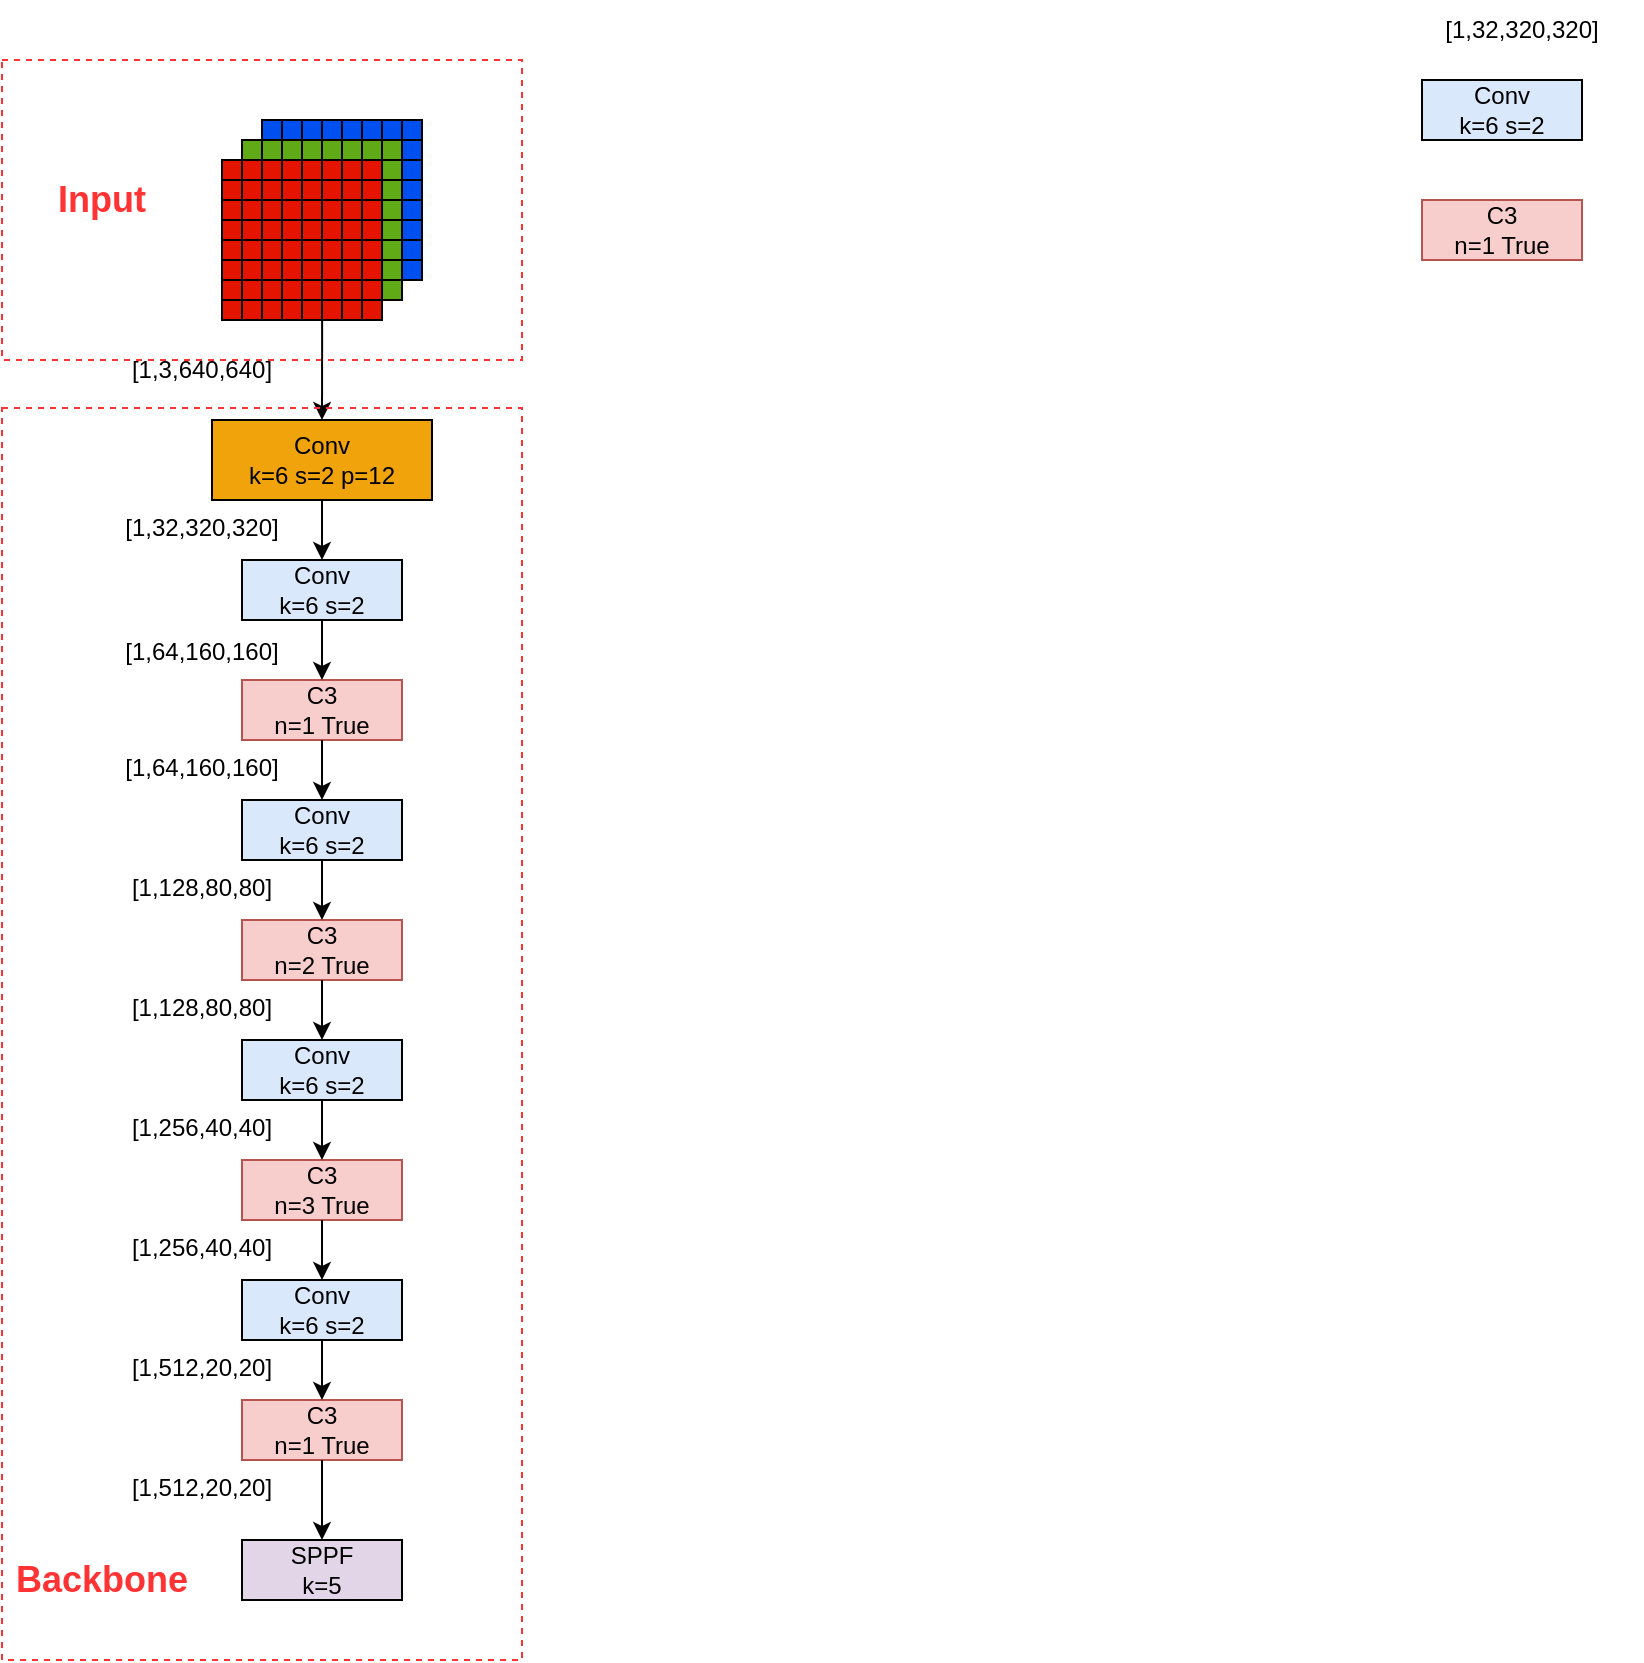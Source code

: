 <mxfile version="21.3.2" type="github">
  <diagram name="第 1 页" id="SH6x_qg_fAGoBkCHi8Yl">
    <mxGraphModel dx="1099" dy="1786" grid="1" gridSize="10" guides="1" tooltips="1" connect="1" arrows="1" fold="1" page="1" pageScale="1" pageWidth="827" pageHeight="1169" math="0" shadow="0">
      <root>
        <mxCell id="0" />
        <mxCell id="1" parent="0" />
        <mxCell id="a3atGfo6N1oq-sw34cXM-62" value="" style="rounded=0;whiteSpace=wrap;html=1;fillColor=none;dashed=1;strokeColor=#FF3333;" vertex="1" parent="1">
          <mxGeometry x="30" y="20" width="260" height="150" as="geometry" />
        </mxCell>
        <mxCell id="a3atGfo6N1oq-sw34cXM-53" value="" style="group" vertex="1" connectable="0" parent="1">
          <mxGeometry x="140" y="50" width="100" height="120" as="geometry" />
        </mxCell>
        <mxCell id="a3atGfo6N1oq-sw34cXM-40" value="" style="whiteSpace=wrap;html=1;aspect=fixed;labelBorderColor=default;fillColor=#0050ef;fontColor=#ffffff;strokeColor=#001DBC;container=0;" vertex="1" parent="a3atGfo6N1oq-sw34cXM-53">
          <mxGeometry x="20" width="80" height="80" as="geometry" />
        </mxCell>
        <mxCell id="a3atGfo6N1oq-sw34cXM-33" value="" style="shape=partialRectangle;whiteSpace=wrap;html=1;top=0;bottom=0;fillColor=none;container=0;" vertex="1" parent="a3atGfo6N1oq-sw34cXM-53">
          <mxGeometry x="80" width="10" height="80" as="geometry" />
        </mxCell>
        <mxCell id="a3atGfo6N1oq-sw34cXM-34" value="" style="shape=partialRectangle;whiteSpace=wrap;html=1;right=0;top=0;bottom=0;fillColor=none;routingCenterX=-0.5;rotation=90;container=0;" vertex="1" parent="a3atGfo6N1oq-sw34cXM-53">
          <mxGeometry x="50" y="10" width="20" height="80" as="geometry" />
        </mxCell>
        <mxCell id="a3atGfo6N1oq-sw34cXM-35" value="" style="shape=partialRectangle;whiteSpace=wrap;html=1;right=0;top=0;bottom=0;fillColor=none;routingCenterX=-0.5;rotation=90;container=0;" vertex="1" parent="a3atGfo6N1oq-sw34cXM-53">
          <mxGeometry x="50" y="-10" width="20" height="80" as="geometry" />
        </mxCell>
        <mxCell id="a3atGfo6N1oq-sw34cXM-36" value="" style="shape=partialRectangle;whiteSpace=wrap;html=1;right=0;top=0;bottom=0;fillColor=none;routingCenterX=-0.5;rotation=90;container=0;" vertex="1" parent="a3atGfo6N1oq-sw34cXM-53">
          <mxGeometry x="50" y="-20" width="20" height="80" as="geometry" />
        </mxCell>
        <mxCell id="a3atGfo6N1oq-sw34cXM-37" value="" style="shape=partialRectangle;whiteSpace=wrap;html=1;top=0;bottom=0;fillColor=none;container=0;" vertex="1" parent="a3atGfo6N1oq-sw34cXM-53">
          <mxGeometry x="90" width="10" height="80" as="geometry" />
        </mxCell>
        <mxCell id="a3atGfo6N1oq-sw34cXM-38" value="" style="shape=partialRectangle;whiteSpace=wrap;html=1;right=0;top=0;bottom=0;fillColor=none;routingCenterX=-0.5;rotation=90;container=0;" vertex="1" parent="a3atGfo6N1oq-sw34cXM-53">
          <mxGeometry x="50" width="20" height="80" as="geometry" />
        </mxCell>
        <mxCell id="a3atGfo6N1oq-sw34cXM-39" value="" style="shape=partialRectangle;whiteSpace=wrap;html=1;right=0;top=0;bottom=0;fillColor=none;routingCenterX=-0.5;rotation=90;container=0;" vertex="1" parent="a3atGfo6N1oq-sw34cXM-53">
          <mxGeometry x="50" y="-30" width="20" height="80" as="geometry" />
        </mxCell>
        <mxCell id="a3atGfo6N1oq-sw34cXM-41" value="" style="shape=partialRectangle;whiteSpace=wrap;html=1;top=0;bottom=0;fillColor=none;container=0;" vertex="1" parent="a3atGfo6N1oq-sw34cXM-53">
          <mxGeometry x="20" width="10" height="80" as="geometry" />
        </mxCell>
        <mxCell id="a3atGfo6N1oq-sw34cXM-42" value="" style="shape=partialRectangle;whiteSpace=wrap;html=1;right=0;top=0;bottom=0;fillColor=none;routingCenterX=-0.5;rotation=90;container=0;" vertex="1" parent="a3atGfo6N1oq-sw34cXM-53">
          <mxGeometry x="50" y="40" width="20" height="80" as="geometry" />
        </mxCell>
        <mxCell id="a3atGfo6N1oq-sw34cXM-43" value="" style="shape=partialRectangle;whiteSpace=wrap;html=1;top=0;bottom=0;fillColor=none;container=0;" vertex="1" parent="a3atGfo6N1oq-sw34cXM-53">
          <mxGeometry x="40" width="10" height="80" as="geometry" />
        </mxCell>
        <mxCell id="a3atGfo6N1oq-sw34cXM-44" value="" style="shape=partialRectangle;whiteSpace=wrap;html=1;top=0;bottom=0;fillColor=none;container=0;" vertex="1" parent="a3atGfo6N1oq-sw34cXM-53">
          <mxGeometry x="60" width="10" height="80" as="geometry" />
        </mxCell>
        <mxCell id="a3atGfo6N1oq-sw34cXM-45" value="" style="shape=partialRectangle;whiteSpace=wrap;html=1;right=0;top=0;bottom=0;fillColor=none;routingCenterX=-0.5;rotation=90;container=0;" vertex="1" parent="a3atGfo6N1oq-sw34cXM-53">
          <mxGeometry x="50" y="50" width="20" height="80" as="geometry" />
        </mxCell>
        <mxCell id="a3atGfo6N1oq-sw34cXM-46" value="" style="shape=partialRectangle;whiteSpace=wrap;html=1;right=0;top=0;bottom=0;fillColor=none;routingCenterX=-0.5;rotation=90;container=0;" vertex="1" parent="a3atGfo6N1oq-sw34cXM-53">
          <mxGeometry x="50" y="30" width="20" height="80" as="geometry" />
        </mxCell>
        <mxCell id="a3atGfo6N1oq-sw34cXM-47" value="" style="shape=partialRectangle;whiteSpace=wrap;html=1;right=0;top=0;bottom=0;fillColor=none;routingCenterX=-0.5;rotation=90;container=0;" vertex="1" parent="a3atGfo6N1oq-sw34cXM-53">
          <mxGeometry x="50" y="20" width="20" height="80" as="geometry" />
        </mxCell>
        <mxCell id="a3atGfo6N1oq-sw34cXM-18" value="" style="whiteSpace=wrap;html=1;aspect=fixed;labelBorderColor=default;fillColor=#60a917;fontColor=#ffffff;strokeColor=#2D7600;container=0;" vertex="1" parent="a3atGfo6N1oq-sw34cXM-53">
          <mxGeometry x="10" y="10" width="80" height="80" as="geometry" />
        </mxCell>
        <mxCell id="a3atGfo6N1oq-sw34cXM-23" value="" style="shape=partialRectangle;whiteSpace=wrap;html=1;top=0;bottom=0;fillColor=none;container=0;" vertex="1" parent="a3atGfo6N1oq-sw34cXM-53">
          <mxGeometry x="70" y="10" width="10" height="80" as="geometry" />
        </mxCell>
        <mxCell id="a3atGfo6N1oq-sw34cXM-28" value="" style="shape=partialRectangle;whiteSpace=wrap;html=1;right=0;top=0;bottom=0;fillColor=none;routingCenterX=-0.5;rotation=90;container=0;" vertex="1" parent="a3atGfo6N1oq-sw34cXM-53">
          <mxGeometry x="40" y="20" width="20" height="80" as="geometry" />
        </mxCell>
        <mxCell id="a3atGfo6N1oq-sw34cXM-30" value="" style="shape=partialRectangle;whiteSpace=wrap;html=1;right=0;top=0;bottom=0;fillColor=none;routingCenterX=-0.5;rotation=90;container=0;" vertex="1" parent="a3atGfo6N1oq-sw34cXM-53">
          <mxGeometry x="40" width="20" height="80" as="geometry" />
        </mxCell>
        <mxCell id="a3atGfo6N1oq-sw34cXM-31" value="" style="shape=partialRectangle;whiteSpace=wrap;html=1;right=0;top=0;bottom=0;fillColor=none;routingCenterX=-0.5;rotation=90;container=0;" vertex="1" parent="a3atGfo6N1oq-sw34cXM-53">
          <mxGeometry x="40" y="-10" width="20" height="80" as="geometry" />
        </mxCell>
        <mxCell id="a3atGfo6N1oq-sw34cXM-24" value="" style="shape=partialRectangle;whiteSpace=wrap;html=1;top=0;bottom=0;fillColor=none;container=0;" vertex="1" parent="a3atGfo6N1oq-sw34cXM-53">
          <mxGeometry x="80" y="10" width="10" height="80" as="geometry" />
        </mxCell>
        <mxCell id="a3atGfo6N1oq-sw34cXM-29" value="" style="shape=partialRectangle;whiteSpace=wrap;html=1;right=0;top=0;bottom=0;fillColor=none;routingCenterX=-0.5;rotation=90;container=0;" vertex="1" parent="a3atGfo6N1oq-sw34cXM-53">
          <mxGeometry x="40" y="10" width="20" height="80" as="geometry" />
        </mxCell>
        <mxCell id="a3atGfo6N1oq-sw34cXM-32" value="" style="shape=partialRectangle;whiteSpace=wrap;html=1;right=0;top=0;bottom=0;fillColor=none;routingCenterX=-0.5;rotation=90;container=0;" vertex="1" parent="a3atGfo6N1oq-sw34cXM-53">
          <mxGeometry x="40" y="-20" width="20" height="80" as="geometry" />
        </mxCell>
        <mxCell id="a3atGfo6N1oq-sw34cXM-19" value="" style="shape=partialRectangle;whiteSpace=wrap;html=1;top=0;bottom=0;fillColor=none;container=0;" vertex="1" parent="a3atGfo6N1oq-sw34cXM-53">
          <mxGeometry x="10" y="10" width="10" height="80" as="geometry" />
        </mxCell>
        <mxCell id="a3atGfo6N1oq-sw34cXM-20" value="" style="shape=partialRectangle;whiteSpace=wrap;html=1;right=0;top=0;bottom=0;fillColor=none;routingCenterX=-0.5;rotation=90;container=0;" vertex="1" parent="a3atGfo6N1oq-sw34cXM-53">
          <mxGeometry x="40" y="50" width="20" height="80" as="geometry" />
        </mxCell>
        <mxCell id="a3atGfo6N1oq-sw34cXM-21" value="" style="shape=partialRectangle;whiteSpace=wrap;html=1;top=0;bottom=0;fillColor=none;container=0;" vertex="1" parent="a3atGfo6N1oq-sw34cXM-53">
          <mxGeometry x="30" y="10" width="10" height="80" as="geometry" />
        </mxCell>
        <mxCell id="a3atGfo6N1oq-sw34cXM-22" value="" style="shape=partialRectangle;whiteSpace=wrap;html=1;top=0;bottom=0;fillColor=none;container=0;" vertex="1" parent="a3atGfo6N1oq-sw34cXM-53">
          <mxGeometry x="50" y="10" width="10" height="80" as="geometry" />
        </mxCell>
        <mxCell id="a3atGfo6N1oq-sw34cXM-25" value="" style="shape=partialRectangle;whiteSpace=wrap;html=1;right=0;top=0;bottom=0;fillColor=none;routingCenterX=-0.5;rotation=90;container=0;" vertex="1" parent="a3atGfo6N1oq-sw34cXM-53">
          <mxGeometry x="40" y="60" width="20" height="80" as="geometry" />
        </mxCell>
        <mxCell id="a3atGfo6N1oq-sw34cXM-26" value="" style="shape=partialRectangle;whiteSpace=wrap;html=1;right=0;top=0;bottom=0;fillColor=none;routingCenterX=-0.5;rotation=90;container=0;" vertex="1" parent="a3atGfo6N1oq-sw34cXM-53">
          <mxGeometry x="40" y="40" width="20" height="80" as="geometry" />
        </mxCell>
        <mxCell id="a3atGfo6N1oq-sw34cXM-27" value="" style="shape=partialRectangle;whiteSpace=wrap;html=1;right=0;top=0;bottom=0;fillColor=none;routingCenterX=-0.5;rotation=90;container=0;" vertex="1" parent="a3atGfo6N1oq-sw34cXM-53">
          <mxGeometry x="40" y="30" width="20" height="80" as="geometry" />
        </mxCell>
        <mxCell id="a3atGfo6N1oq-sw34cXM-1" value="" style="whiteSpace=wrap;html=1;aspect=fixed;labelBorderColor=default;fillColor=#e51400;fontColor=#ffffff;strokeColor=#B20000;container=0;" vertex="1" parent="a3atGfo6N1oq-sw34cXM-53">
          <mxGeometry y="20" width="80" height="80" as="geometry" />
        </mxCell>
        <mxCell id="a3atGfo6N1oq-sw34cXM-2" value="" style="shape=partialRectangle;whiteSpace=wrap;html=1;top=0;bottom=0;fillColor=none;container=0;" vertex="1" parent="a3atGfo6N1oq-sw34cXM-53">
          <mxGeometry y="20" width="10" height="80" as="geometry" />
        </mxCell>
        <mxCell id="a3atGfo6N1oq-sw34cXM-3" value="" style="shape=partialRectangle;whiteSpace=wrap;html=1;right=0;top=0;bottom=0;fillColor=none;routingCenterX=-0.5;rotation=90;container=0;" vertex="1" parent="a3atGfo6N1oq-sw34cXM-53">
          <mxGeometry x="30" y="60" width="20" height="80" as="geometry" />
        </mxCell>
        <mxCell id="a3atGfo6N1oq-sw34cXM-4" value="" style="shape=partialRectangle;whiteSpace=wrap;html=1;top=0;bottom=0;fillColor=none;container=0;" vertex="1" parent="a3atGfo6N1oq-sw34cXM-53">
          <mxGeometry x="20" y="20" width="10" height="80" as="geometry" />
        </mxCell>
        <mxCell id="a3atGfo6N1oq-sw34cXM-5" value="" style="shape=partialRectangle;whiteSpace=wrap;html=1;top=0;bottom=0;fillColor=none;container=0;" vertex="1" parent="a3atGfo6N1oq-sw34cXM-53">
          <mxGeometry x="40" y="20" width="10" height="80" as="geometry" />
        </mxCell>
        <mxCell id="a3atGfo6N1oq-sw34cXM-6" value="" style="shape=partialRectangle;whiteSpace=wrap;html=1;top=0;bottom=0;fillColor=none;container=0;" vertex="1" parent="a3atGfo6N1oq-sw34cXM-53">
          <mxGeometry x="60" y="20" width="10" height="80" as="geometry" />
        </mxCell>
        <mxCell id="a3atGfo6N1oq-sw34cXM-7" value="" style="shape=partialRectangle;whiteSpace=wrap;html=1;top=0;bottom=0;fillColor=none;container=0;" vertex="1" parent="a3atGfo6N1oq-sw34cXM-53">
          <mxGeometry x="70" y="20" width="10" height="80" as="geometry" />
        </mxCell>
        <mxCell id="a3atGfo6N1oq-sw34cXM-8" value="" style="shape=partialRectangle;whiteSpace=wrap;html=1;right=0;top=0;bottom=0;fillColor=none;routingCenterX=-0.5;rotation=90;container=0;" vertex="1" parent="a3atGfo6N1oq-sw34cXM-53">
          <mxGeometry x="30" y="70" width="20" height="80" as="geometry" />
        </mxCell>
        <mxCell id="a3atGfo6N1oq-sw34cXM-9" value="" style="shape=partialRectangle;whiteSpace=wrap;html=1;right=0;top=0;bottom=0;fillColor=none;routingCenterX=-0.5;rotation=90;container=0;" vertex="1" parent="a3atGfo6N1oq-sw34cXM-53">
          <mxGeometry x="30" y="50" width="20" height="80" as="geometry" />
        </mxCell>
        <mxCell id="a3atGfo6N1oq-sw34cXM-10" value="" style="shape=partialRectangle;whiteSpace=wrap;html=1;right=0;top=0;bottom=0;fillColor=none;routingCenterX=-0.5;rotation=90;container=0;" vertex="1" parent="a3atGfo6N1oq-sw34cXM-53">
          <mxGeometry x="30" y="40" width="20" height="80" as="geometry" />
        </mxCell>
        <mxCell id="a3atGfo6N1oq-sw34cXM-11" value="" style="shape=partialRectangle;whiteSpace=wrap;html=1;right=0;top=0;bottom=0;fillColor=none;routingCenterX=-0.5;rotation=90;container=0;" vertex="1" parent="a3atGfo6N1oq-sw34cXM-53">
          <mxGeometry x="30" y="30" width="20" height="80" as="geometry" />
        </mxCell>
        <mxCell id="a3atGfo6N1oq-sw34cXM-12" value="" style="shape=partialRectangle;whiteSpace=wrap;html=1;right=0;top=0;bottom=0;fillColor=none;routingCenterX=-0.5;rotation=90;container=0;" vertex="1" parent="a3atGfo6N1oq-sw34cXM-53">
          <mxGeometry x="30" y="20" width="20" height="80" as="geometry" />
        </mxCell>
        <mxCell id="a3atGfo6N1oq-sw34cXM-13" value="" style="shape=partialRectangle;whiteSpace=wrap;html=1;right=0;top=0;bottom=0;fillColor=none;routingCenterX=-0.5;rotation=90;container=0;" vertex="1" parent="a3atGfo6N1oq-sw34cXM-53">
          <mxGeometry x="30" y="10" width="20" height="80" as="geometry" />
        </mxCell>
        <mxCell id="a3atGfo6N1oq-sw34cXM-14" value="" style="shape=partialRectangle;whiteSpace=wrap;html=1;right=0;top=0;bottom=0;fillColor=none;routingCenterX=-0.5;rotation=90;container=0;" vertex="1" parent="a3atGfo6N1oq-sw34cXM-53">
          <mxGeometry x="30" width="20" height="80" as="geometry" />
        </mxCell>
        <mxCell id="a3atGfo6N1oq-sw34cXM-15" value="" style="shape=partialRectangle;whiteSpace=wrap;html=1;right=0;top=0;bottom=0;fillColor=none;routingCenterX=-0.5;rotation=90;container=0;" vertex="1" parent="a3atGfo6N1oq-sw34cXM-53">
          <mxGeometry x="30" y="-10" width="20" height="80" as="geometry" />
        </mxCell>
        <mxCell id="a3atGfo6N1oq-sw34cXM-54" value="[1,3,640,640]" style="rounded=0;whiteSpace=wrap;html=1;fillColor=none;strokeColor=none;" vertex="1" parent="1">
          <mxGeometry x="70" y="160" width="120" height="30" as="geometry" />
        </mxCell>
        <mxCell id="a3atGfo6N1oq-sw34cXM-55" value="[1,32,320,320]" style="rounded=0;whiteSpace=wrap;html=1;fillColor=none;strokeColor=none;" vertex="1" parent="1">
          <mxGeometry x="730" y="-10" width="120" height="30" as="geometry" />
        </mxCell>
        <mxCell id="a3atGfo6N1oq-sw34cXM-56" value="[1,32,320,320]" style="rounded=0;whiteSpace=wrap;html=1;fillColor=none;strokeColor=none;" vertex="1" parent="1">
          <mxGeometry x="90" y="244" width="80" height="20" as="geometry" />
        </mxCell>
        <mxCell id="a3atGfo6N1oq-sw34cXM-57" value="Conv&lt;br&gt;k=6 s=2 p=12" style="rounded=0;whiteSpace=wrap;html=1;fillColor=#f0a30a;fontColor=#000000;strokeColor=#000000;" vertex="1" parent="1">
          <mxGeometry x="135" y="200" width="110" height="40" as="geometry" />
        </mxCell>
        <mxCell id="a3atGfo6N1oq-sw34cXM-61" value="" style="endArrow=classic;html=1;rounded=0;exitX=0.969;exitY=0.374;exitDx=0;exitDy=0;exitPerimeter=0;entryX=0.5;entryY=0;entryDx=0;entryDy=0;" edge="1" parent="1" source="a3atGfo6N1oq-sw34cXM-9" target="a3atGfo6N1oq-sw34cXM-57">
          <mxGeometry width="50" height="50" relative="1" as="geometry">
            <mxPoint x="480" y="210" as="sourcePoint" />
            <mxPoint x="530" y="160" as="targetPoint" />
          </mxGeometry>
        </mxCell>
        <mxCell id="a3atGfo6N1oq-sw34cXM-63" value="&lt;h2&gt;&lt;font color=&quot;#ff3333&quot;&gt;Input&lt;/font&gt;&lt;/h2&gt;" style="rounded=0;whiteSpace=wrap;html=1;fillColor=none;strokeColor=none;" vertex="1" parent="1">
          <mxGeometry x="30" y="70" width="100" height="40" as="geometry" />
        </mxCell>
        <mxCell id="a3atGfo6N1oq-sw34cXM-64" value="Conv&lt;br&gt;k=6 s=2" style="rounded=0;whiteSpace=wrap;html=1;fillColor=#dae8fc;strokeColor=#000000;" vertex="1" parent="1">
          <mxGeometry x="740" y="30" width="80" height="30" as="geometry" />
        </mxCell>
        <mxCell id="a3atGfo6N1oq-sw34cXM-65" value="Conv&lt;br&gt;k=6 s=2" style="rounded=0;whiteSpace=wrap;html=1;fillColor=#dae8fc;strokeColor=#000000;" vertex="1" parent="1">
          <mxGeometry x="150" y="270" width="80" height="30" as="geometry" />
        </mxCell>
        <mxCell id="a3atGfo6N1oq-sw34cXM-66" value="C3&lt;br&gt;n=1 True" style="rounded=0;whiteSpace=wrap;html=1;fillColor=#f8cecc;strokeColor=#b85450;" vertex="1" parent="1">
          <mxGeometry x="740" y="90" width="80" height="30" as="geometry" />
        </mxCell>
        <mxCell id="a3atGfo6N1oq-sw34cXM-67" value="C3&lt;br&gt;n=1 True" style="rounded=0;whiteSpace=wrap;html=1;fillColor=#f8cecc;strokeColor=#b85450;" vertex="1" parent="1">
          <mxGeometry x="150" y="330" width="80" height="30" as="geometry" />
        </mxCell>
        <mxCell id="a3atGfo6N1oq-sw34cXM-68" value="" style="endArrow=classic;html=1;rounded=0;exitX=0.5;exitY=1;exitDx=0;exitDy=0;" edge="1" parent="1" source="a3atGfo6N1oq-sw34cXM-57" target="a3atGfo6N1oq-sw34cXM-65">
          <mxGeometry width="50" height="50" relative="1" as="geometry">
            <mxPoint x="350" y="310" as="sourcePoint" />
            <mxPoint x="400" y="260" as="targetPoint" />
          </mxGeometry>
        </mxCell>
        <mxCell id="a3atGfo6N1oq-sw34cXM-69" value="" style="endArrow=classic;html=1;rounded=0;entryX=0.5;entryY=0;entryDx=0;entryDy=0;" edge="1" parent="1" target="a3atGfo6N1oq-sw34cXM-67">
          <mxGeometry width="50" height="50" relative="1" as="geometry">
            <mxPoint x="190" y="300" as="sourcePoint" />
            <mxPoint x="200" y="280" as="targetPoint" />
          </mxGeometry>
        </mxCell>
        <mxCell id="a3atGfo6N1oq-sw34cXM-71" value="[1,64,160,160]" style="rounded=0;whiteSpace=wrap;html=1;fillColor=none;strokeColor=none;" vertex="1" parent="1">
          <mxGeometry x="90" y="306" width="80" height="20" as="geometry" />
        </mxCell>
        <mxCell id="a3atGfo6N1oq-sw34cXM-72" value="Conv&lt;br&gt;k=6 s=2" style="rounded=0;whiteSpace=wrap;html=1;fillColor=#dae8fc;strokeColor=#000000;" vertex="1" parent="1">
          <mxGeometry x="150" y="390" width="80" height="30" as="geometry" />
        </mxCell>
        <mxCell id="a3atGfo6N1oq-sw34cXM-73" value="C3&lt;br&gt;n=2 True" style="rounded=0;whiteSpace=wrap;html=1;fillColor=#f8cecc;strokeColor=#b85450;" vertex="1" parent="1">
          <mxGeometry x="150" y="450" width="80" height="30" as="geometry" />
        </mxCell>
        <mxCell id="a3atGfo6N1oq-sw34cXM-74" value="" style="endArrow=classic;html=1;rounded=0;entryX=0.5;entryY=0;entryDx=0;entryDy=0;" edge="1" parent="1" target="a3atGfo6N1oq-sw34cXM-73">
          <mxGeometry width="50" height="50" relative="1" as="geometry">
            <mxPoint x="190" y="420" as="sourcePoint" />
            <mxPoint x="200" y="400" as="targetPoint" />
          </mxGeometry>
        </mxCell>
        <mxCell id="a3atGfo6N1oq-sw34cXM-75" value="Conv&lt;br&gt;k=6 s=2" style="rounded=0;whiteSpace=wrap;html=1;fillColor=#dae8fc;strokeColor=#000000;" vertex="1" parent="1">
          <mxGeometry x="150" y="510" width="80" height="30" as="geometry" />
        </mxCell>
        <mxCell id="a3atGfo6N1oq-sw34cXM-76" value="C3&lt;br&gt;n=3 True" style="rounded=0;whiteSpace=wrap;html=1;fillColor=#f8cecc;strokeColor=#b85450;" vertex="1" parent="1">
          <mxGeometry x="150" y="570" width="80" height="30" as="geometry" />
        </mxCell>
        <mxCell id="a3atGfo6N1oq-sw34cXM-77" value="" style="endArrow=classic;html=1;rounded=0;entryX=0.5;entryY=0;entryDx=0;entryDy=0;" edge="1" parent="1" target="a3atGfo6N1oq-sw34cXM-76">
          <mxGeometry width="50" height="50" relative="1" as="geometry">
            <mxPoint x="190" y="540" as="sourcePoint" />
            <mxPoint x="200" y="520" as="targetPoint" />
          </mxGeometry>
        </mxCell>
        <mxCell id="a3atGfo6N1oq-sw34cXM-78" value="Conv&lt;br&gt;k=6 s=2" style="rounded=0;whiteSpace=wrap;html=1;fillColor=#dae8fc;strokeColor=#000000;" vertex="1" parent="1">
          <mxGeometry x="150" y="630" width="80" height="30" as="geometry" />
        </mxCell>
        <mxCell id="a3atGfo6N1oq-sw34cXM-79" value="C3&lt;br&gt;n=1 True" style="rounded=0;whiteSpace=wrap;html=1;fillColor=#f8cecc;strokeColor=#b85450;" vertex="1" parent="1">
          <mxGeometry x="150" y="690" width="80" height="30" as="geometry" />
        </mxCell>
        <mxCell id="a3atGfo6N1oq-sw34cXM-80" value="" style="endArrow=classic;html=1;rounded=0;entryX=0.5;entryY=0;entryDx=0;entryDy=0;" edge="1" parent="1" target="a3atGfo6N1oq-sw34cXM-79">
          <mxGeometry width="50" height="50" relative="1" as="geometry">
            <mxPoint x="190" y="660" as="sourcePoint" />
            <mxPoint x="200" y="640" as="targetPoint" />
          </mxGeometry>
        </mxCell>
        <mxCell id="a3atGfo6N1oq-sw34cXM-81" value="" style="endArrow=classic;html=1;rounded=0;exitX=0.5;exitY=1;exitDx=0;exitDy=0;" edge="1" parent="1">
          <mxGeometry width="50" height="50" relative="1" as="geometry">
            <mxPoint x="190" y="360" as="sourcePoint" />
            <mxPoint x="190" y="390" as="targetPoint" />
          </mxGeometry>
        </mxCell>
        <mxCell id="a3atGfo6N1oq-sw34cXM-82" value="" style="endArrow=classic;html=1;rounded=0;exitX=0.5;exitY=1;exitDx=0;exitDy=0;" edge="1" parent="1" source="a3atGfo6N1oq-sw34cXM-73" target="a3atGfo6N1oq-sw34cXM-75">
          <mxGeometry width="50" height="50" relative="1" as="geometry">
            <mxPoint x="210" y="260" as="sourcePoint" />
            <mxPoint x="210" y="290" as="targetPoint" />
          </mxGeometry>
        </mxCell>
        <mxCell id="a3atGfo6N1oq-sw34cXM-83" value="" style="endArrow=classic;html=1;rounded=0;exitX=0.5;exitY=1;exitDx=0;exitDy=0;" edge="1" parent="1">
          <mxGeometry width="50" height="50" relative="1" as="geometry">
            <mxPoint x="190" y="600" as="sourcePoint" />
            <mxPoint x="190" y="630" as="targetPoint" />
          </mxGeometry>
        </mxCell>
        <mxCell id="a3atGfo6N1oq-sw34cXM-85" value="[1,64,160,160]" style="rounded=0;whiteSpace=wrap;html=1;fillColor=none;strokeColor=none;" vertex="1" parent="1">
          <mxGeometry x="90" y="364" width="80" height="20" as="geometry" />
        </mxCell>
        <mxCell id="a3atGfo6N1oq-sw34cXM-86" value="[1,128,80,80]" style="rounded=0;whiteSpace=wrap;html=1;fillColor=none;strokeColor=none;" vertex="1" parent="1">
          <mxGeometry x="90" y="424" width="80" height="20" as="geometry" />
        </mxCell>
        <mxCell id="a3atGfo6N1oq-sw34cXM-87" value="[1,128,80,80]" style="rounded=0;whiteSpace=wrap;html=1;fillColor=none;strokeColor=none;" vertex="1" parent="1">
          <mxGeometry x="90" y="484" width="80" height="20" as="geometry" />
        </mxCell>
        <mxCell id="a3atGfo6N1oq-sw34cXM-88" value="[1,256,40,40]" style="rounded=0;whiteSpace=wrap;html=1;fillColor=none;strokeColor=none;" vertex="1" parent="1">
          <mxGeometry x="90" y="544" width="80" height="20" as="geometry" />
        </mxCell>
        <mxCell id="a3atGfo6N1oq-sw34cXM-89" value="[1,256,40,40]" style="rounded=0;whiteSpace=wrap;html=1;fillColor=none;strokeColor=none;" vertex="1" parent="1">
          <mxGeometry x="90" y="604" width="80" height="20" as="geometry" />
        </mxCell>
        <mxCell id="a3atGfo6N1oq-sw34cXM-91" value="[1,512,20,20]" style="rounded=0;whiteSpace=wrap;html=1;fillColor=none;strokeColor=none;" vertex="1" parent="1">
          <mxGeometry x="90" y="664" width="80" height="20" as="geometry" />
        </mxCell>
        <mxCell id="a3atGfo6N1oq-sw34cXM-92" value="SPPF&lt;br&gt;k=5" style="rounded=0;whiteSpace=wrap;html=1;fillColor=#e1d5e7;strokeColor=#000000;" vertex="1" parent="1">
          <mxGeometry x="150" y="760" width="80" height="30" as="geometry" />
        </mxCell>
        <mxCell id="a3atGfo6N1oq-sw34cXM-93" value="" style="endArrow=classic;html=1;rounded=0;exitX=0.5;exitY=1;exitDx=0;exitDy=0;" edge="1" parent="1" source="a3atGfo6N1oq-sw34cXM-79" target="a3atGfo6N1oq-sw34cXM-92">
          <mxGeometry width="50" height="50" relative="1" as="geometry">
            <mxPoint x="200" y="670" as="sourcePoint" />
            <mxPoint x="200" y="700" as="targetPoint" />
          </mxGeometry>
        </mxCell>
        <mxCell id="a3atGfo6N1oq-sw34cXM-94" value="[1,512,20,20]" style="rounded=0;whiteSpace=wrap;html=1;fillColor=none;strokeColor=none;" vertex="1" parent="1">
          <mxGeometry x="90" y="724" width="80" height="20" as="geometry" />
        </mxCell>
        <mxCell id="a3atGfo6N1oq-sw34cXM-95" value="" style="rounded=0;whiteSpace=wrap;html=1;fillColor=none;dashed=1;strokeColor=#FF3333;" vertex="1" parent="1">
          <mxGeometry x="30" y="194" width="260" height="626" as="geometry" />
        </mxCell>
        <mxCell id="a3atGfo6N1oq-sw34cXM-96" value="&lt;h2&gt;&lt;font color=&quot;#ff3333&quot;&gt;Backbone&lt;/font&gt;&lt;/h2&gt;" style="rounded=0;whiteSpace=wrap;html=1;fillColor=none;strokeColor=none;" vertex="1" parent="1">
          <mxGeometry x="30" y="760" width="100" height="40" as="geometry" />
        </mxCell>
      </root>
    </mxGraphModel>
  </diagram>
</mxfile>
